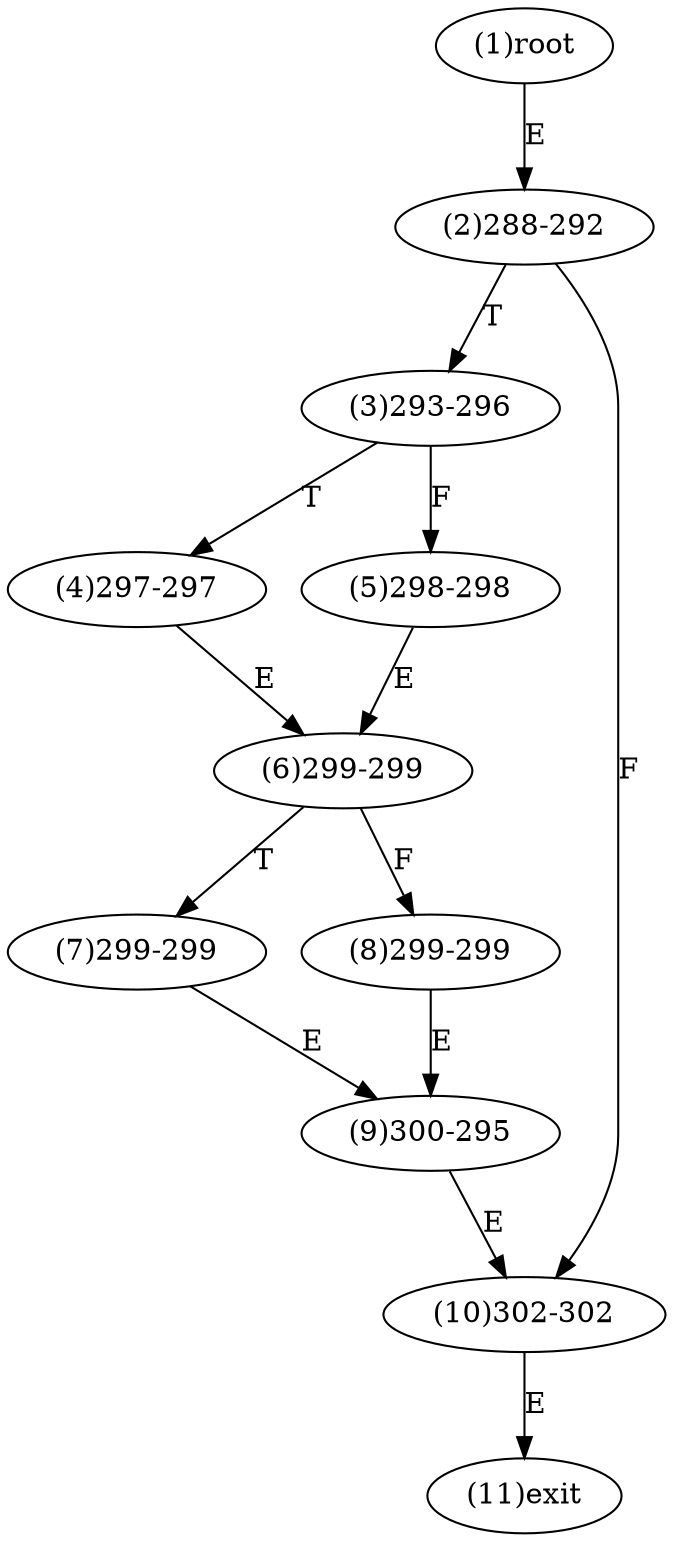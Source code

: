 digraph "" { 
1[ label="(1)root"];
2[ label="(2)288-292"];
3[ label="(3)293-296"];
4[ label="(4)297-297"];
5[ label="(5)298-298"];
6[ label="(6)299-299"];
7[ label="(7)299-299"];
8[ label="(8)299-299"];
9[ label="(9)300-295"];
10[ label="(10)302-302"];
11[ label="(11)exit"];
1->2[ label="E"];
2->10[ label="F"];
2->3[ label="T"];
3->5[ label="F"];
3->4[ label="T"];
4->6[ label="E"];
5->6[ label="E"];
6->8[ label="F"];
6->7[ label="T"];
7->9[ label="E"];
8->9[ label="E"];
9->10[ label="E"];
10->11[ label="E"];
}